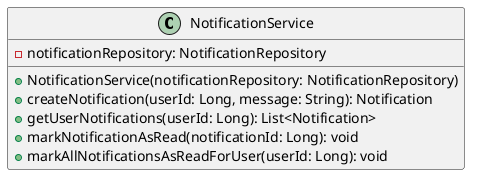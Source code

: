 @startuml
class NotificationService [[java:edu.sru.cpsc.webshopping.service.NotificationService]] {
	-notificationRepository: NotificationRepository
	+NotificationService(notificationRepository: NotificationRepository)
	+createNotification(userId: Long, message: String): Notification
	+getUserNotifications(userId: Long): List<Notification>
	+markNotificationAsRead(notificationId: Long): void
	+markAllNotificationsAsReadForUser(userId: Long): void
}
@enduml